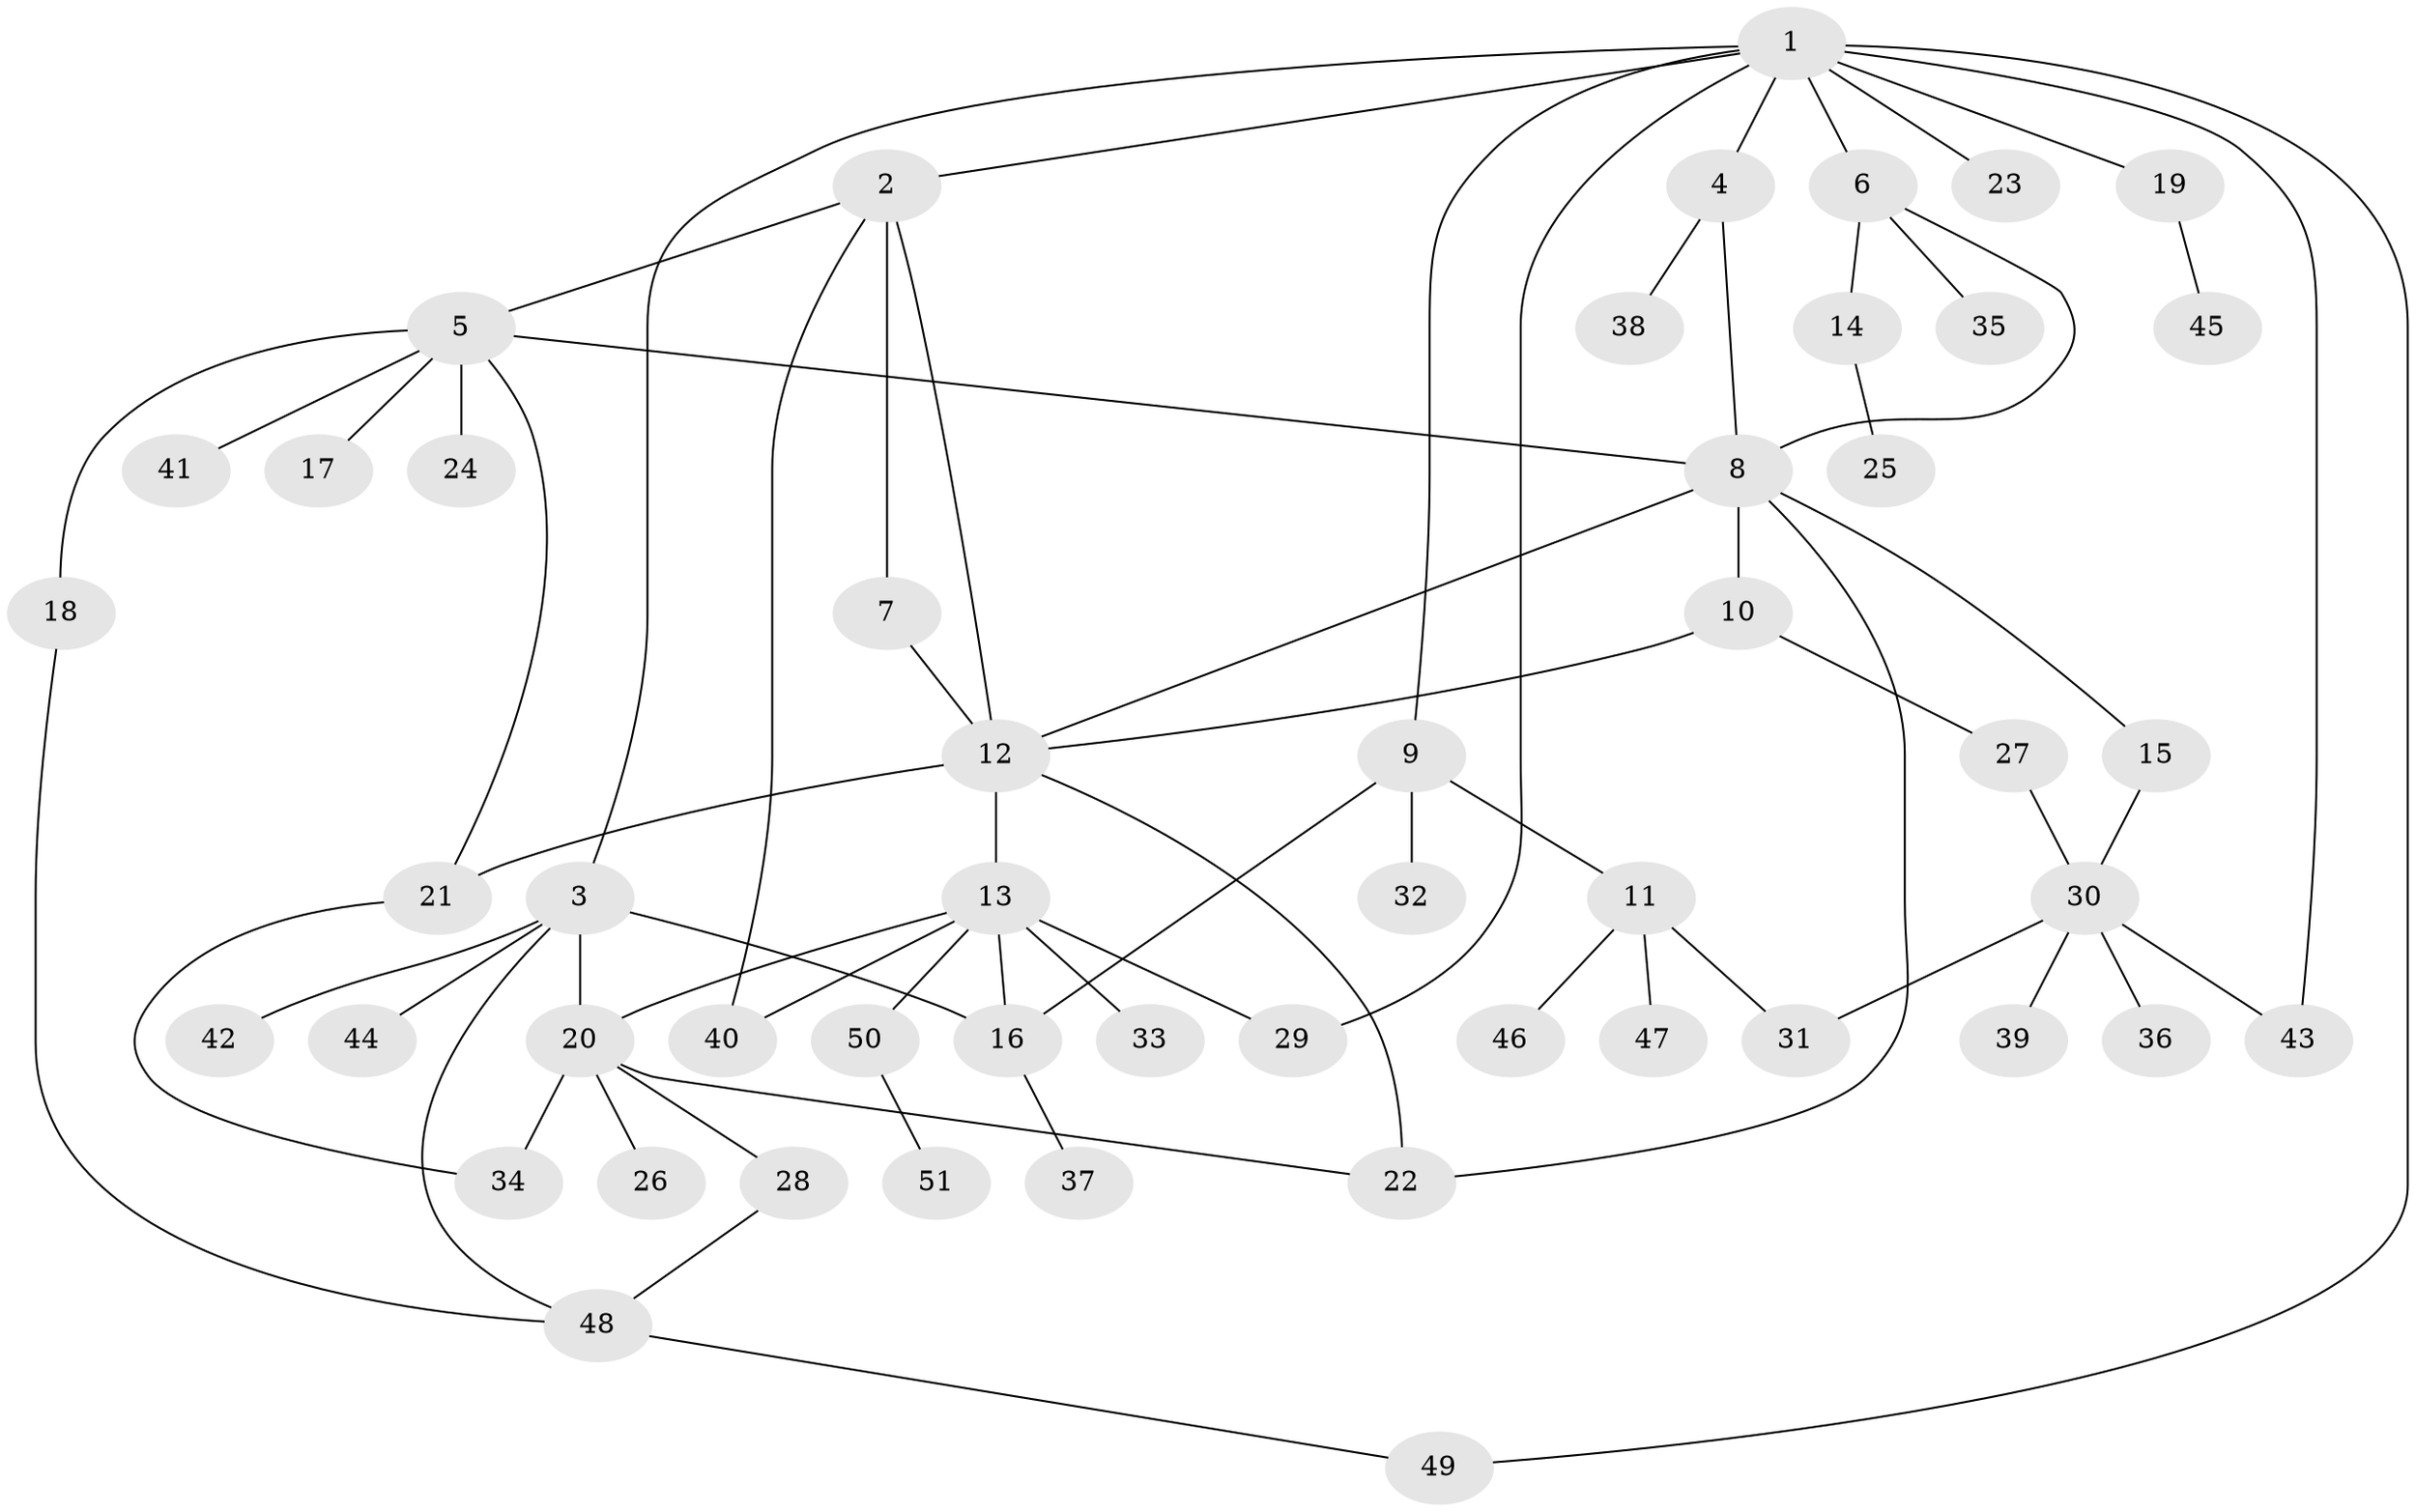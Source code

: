 // original degree distribution, {11: 0.009900990099009901, 6: 0.009900990099009901, 7: 0.019801980198019802, 4: 0.019801980198019802, 8: 0.0297029702970297, 5: 0.039603960396039604, 3: 0.10891089108910891, 2: 0.26732673267326734, 23: 0.009900990099009901, 1: 0.48514851485148514}
// Generated by graph-tools (version 1.1) at 2025/35/03/09/25 02:35:47]
// undirected, 51 vertices, 70 edges
graph export_dot {
graph [start="1"]
  node [color=gray90,style=filled];
  1;
  2;
  3;
  4;
  5;
  6;
  7;
  8;
  9;
  10;
  11;
  12;
  13;
  14;
  15;
  16;
  17;
  18;
  19;
  20;
  21;
  22;
  23;
  24;
  25;
  26;
  27;
  28;
  29;
  30;
  31;
  32;
  33;
  34;
  35;
  36;
  37;
  38;
  39;
  40;
  41;
  42;
  43;
  44;
  45;
  46;
  47;
  48;
  49;
  50;
  51;
  1 -- 2 [weight=1.0];
  1 -- 3 [weight=1.0];
  1 -- 4 [weight=1.0];
  1 -- 6 [weight=1.0];
  1 -- 9 [weight=1.0];
  1 -- 19 [weight=1.0];
  1 -- 23 [weight=1.0];
  1 -- 29 [weight=1.0];
  1 -- 43 [weight=1.0];
  1 -- 49 [weight=1.0];
  2 -- 5 [weight=1.0];
  2 -- 7 [weight=1.0];
  2 -- 12 [weight=1.0];
  2 -- 40 [weight=1.0];
  3 -- 16 [weight=1.0];
  3 -- 20 [weight=1.0];
  3 -- 42 [weight=1.0];
  3 -- 44 [weight=1.0];
  3 -- 48 [weight=1.0];
  4 -- 8 [weight=1.0];
  4 -- 38 [weight=1.0];
  5 -- 8 [weight=1.0];
  5 -- 17 [weight=1.0];
  5 -- 18 [weight=1.0];
  5 -- 21 [weight=1.0];
  5 -- 24 [weight=1.0];
  5 -- 41 [weight=1.0];
  6 -- 8 [weight=1.0];
  6 -- 14 [weight=1.0];
  6 -- 35 [weight=1.0];
  7 -- 12 [weight=1.0];
  8 -- 10 [weight=1.0];
  8 -- 12 [weight=1.0];
  8 -- 15 [weight=1.0];
  8 -- 22 [weight=1.0];
  9 -- 11 [weight=1.0];
  9 -- 16 [weight=1.0];
  9 -- 32 [weight=1.0];
  10 -- 12 [weight=1.0];
  10 -- 27 [weight=1.0];
  11 -- 31 [weight=1.0];
  11 -- 46 [weight=1.0];
  11 -- 47 [weight=1.0];
  12 -- 13 [weight=16.0];
  12 -- 21 [weight=1.0];
  12 -- 22 [weight=1.0];
  13 -- 16 [weight=1.0];
  13 -- 20 [weight=2.0];
  13 -- 29 [weight=1.0];
  13 -- 33 [weight=1.0];
  13 -- 40 [weight=1.0];
  13 -- 50 [weight=1.0];
  14 -- 25 [weight=1.0];
  15 -- 30 [weight=1.0];
  16 -- 37 [weight=1.0];
  18 -- 48 [weight=1.0];
  19 -- 45 [weight=1.0];
  20 -- 22 [weight=1.0];
  20 -- 26 [weight=1.0];
  20 -- 28 [weight=1.0];
  20 -- 34 [weight=1.0];
  21 -- 34 [weight=1.0];
  27 -- 30 [weight=1.0];
  28 -- 48 [weight=1.0];
  30 -- 31 [weight=1.0];
  30 -- 36 [weight=1.0];
  30 -- 39 [weight=1.0];
  30 -- 43 [weight=1.0];
  48 -- 49 [weight=1.0];
  50 -- 51 [weight=1.0];
}
